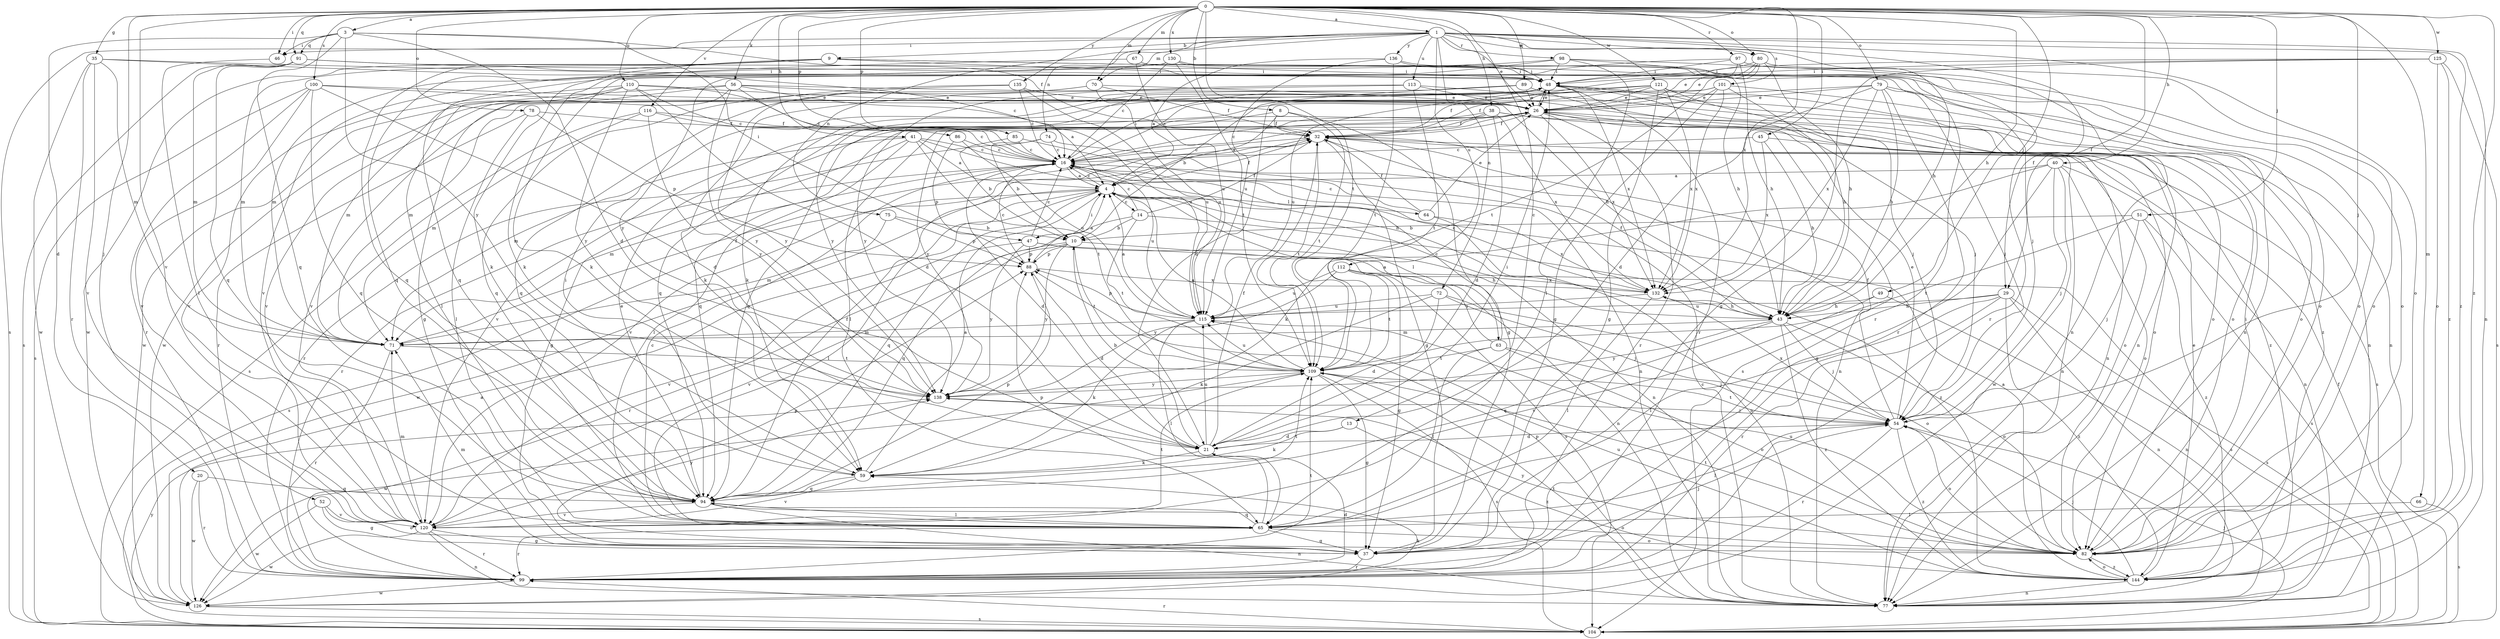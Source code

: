 strict digraph  {
0;
1;
3;
4;
8;
9;
10;
13;
14;
16;
20;
21;
26;
29;
32;
35;
37;
38;
40;
41;
43;
45;
46;
47;
48;
49;
51;
52;
54;
56;
59;
63;
64;
65;
66;
67;
70;
71;
72;
74;
75;
77;
78;
79;
80;
82;
85;
86;
88;
89;
91;
94;
97;
98;
99;
100;
101;
104;
109;
110;
112;
113;
115;
116;
120;
121;
125;
126;
130;
132;
135;
136;
138;
144;
0 -> 1  [label=a];
0 -> 3  [label=a];
0 -> 8  [label=b];
0 -> 13  [label=c];
0 -> 29  [label=f];
0 -> 35  [label=g];
0 -> 38  [label=h];
0 -> 40  [label=h];
0 -> 41  [label=h];
0 -> 43  [label=h];
0 -> 45  [label=i];
0 -> 46  [label=i];
0 -> 49  [label=j];
0 -> 51  [label=j];
0 -> 52  [label=j];
0 -> 54  [label=j];
0 -> 56  [label=k];
0 -> 66  [label=m];
0 -> 67  [label=m];
0 -> 70  [label=m];
0 -> 78  [label=o];
0 -> 79  [label=o];
0 -> 80  [label=o];
0 -> 85  [label=p];
0 -> 86  [label=p];
0 -> 89  [label=q];
0 -> 91  [label=q];
0 -> 97  [label=r];
0 -> 100  [label=s];
0 -> 109  [label=t];
0 -> 110  [label=u];
0 -> 116  [label=v];
0 -> 120  [label=v];
0 -> 121  [label=w];
0 -> 125  [label=w];
0 -> 130  [label=x];
0 -> 132  [label=x];
0 -> 135  [label=y];
0 -> 144  [label=z];
1 -> 9  [label=b];
1 -> 26  [label=e];
1 -> 29  [label=f];
1 -> 43  [label=h];
1 -> 46  [label=i];
1 -> 70  [label=m];
1 -> 72  [label=n];
1 -> 74  [label=n];
1 -> 75  [label=n];
1 -> 77  [label=n];
1 -> 80  [label=o];
1 -> 82  [label=o];
1 -> 98  [label=r];
1 -> 101  [label=s];
1 -> 104  [label=s];
1 -> 112  [label=u];
1 -> 113  [label=u];
1 -> 136  [label=y];
1 -> 144  [label=z];
3 -> 20  [label=d];
3 -> 21  [label=d];
3 -> 32  [label=f];
3 -> 46  [label=i];
3 -> 47  [label=i];
3 -> 91  [label=q];
3 -> 94  [label=q];
3 -> 138  [label=y];
4 -> 14  [label=c];
4 -> 16  [label=c];
4 -> 32  [label=f];
4 -> 47  [label=i];
4 -> 63  [label=l];
4 -> 64  [label=l];
4 -> 65  [label=l];
4 -> 77  [label=n];
4 -> 94  [label=q];
4 -> 104  [label=s];
4 -> 126  [label=w];
8 -> 4  [label=a];
8 -> 32  [label=f];
8 -> 37  [label=g];
8 -> 94  [label=q];
8 -> 109  [label=t];
9 -> 48  [label=i];
9 -> 59  [label=k];
9 -> 71  [label=m];
9 -> 77  [label=n];
9 -> 94  [label=q];
9 -> 99  [label=r];
9 -> 126  [label=w];
10 -> 88  [label=p];
10 -> 99  [label=r];
10 -> 104  [label=s];
10 -> 109  [label=t];
10 -> 120  [label=v];
10 -> 138  [label=y];
13 -> 21  [label=d];
13 -> 59  [label=k];
13 -> 144  [label=z];
14 -> 10  [label=b];
14 -> 16  [label=c];
14 -> 32  [label=f];
14 -> 94  [label=q];
14 -> 109  [label=t];
14 -> 144  [label=z];
16 -> 4  [label=a];
16 -> 21  [label=d];
16 -> 26  [label=e];
16 -> 48  [label=i];
16 -> 71  [label=m];
16 -> 99  [label=r];
16 -> 115  [label=u];
20 -> 94  [label=q];
20 -> 99  [label=r];
20 -> 126  [label=w];
21 -> 10  [label=b];
21 -> 32  [label=f];
21 -> 48  [label=i];
21 -> 59  [label=k];
21 -> 115  [label=u];
26 -> 32  [label=f];
26 -> 48  [label=i];
26 -> 65  [label=l];
26 -> 77  [label=n];
26 -> 94  [label=q];
26 -> 99  [label=r];
26 -> 104  [label=s];
26 -> 132  [label=x];
26 -> 138  [label=y];
29 -> 43  [label=h];
29 -> 65  [label=l];
29 -> 77  [label=n];
29 -> 99  [label=r];
29 -> 104  [label=s];
29 -> 115  [label=u];
29 -> 144  [label=z];
32 -> 16  [label=c];
32 -> 37  [label=g];
32 -> 77  [label=n];
32 -> 82  [label=o];
32 -> 109  [label=t];
32 -> 120  [label=v];
35 -> 16  [label=c];
35 -> 48  [label=i];
35 -> 71  [label=m];
35 -> 99  [label=r];
35 -> 120  [label=v];
35 -> 126  [label=w];
37 -> 54  [label=j];
37 -> 71  [label=m];
37 -> 88  [label=p];
37 -> 99  [label=r];
38 -> 16  [label=c];
38 -> 21  [label=d];
38 -> 32  [label=f];
38 -> 82  [label=o];
38 -> 120  [label=v];
38 -> 132  [label=x];
38 -> 144  [label=z];
40 -> 4  [label=a];
40 -> 37  [label=g];
40 -> 54  [label=j];
40 -> 59  [label=k];
40 -> 77  [label=n];
40 -> 82  [label=o];
40 -> 126  [label=w];
41 -> 4  [label=a];
41 -> 16  [label=c];
41 -> 37  [label=g];
41 -> 43  [label=h];
41 -> 65  [label=l];
41 -> 71  [label=m];
41 -> 109  [label=t];
43 -> 32  [label=f];
43 -> 54  [label=j];
43 -> 71  [label=m];
43 -> 82  [label=o];
43 -> 94  [label=q];
43 -> 138  [label=y];
43 -> 144  [label=z];
45 -> 16  [label=c];
45 -> 43  [label=h];
45 -> 104  [label=s];
45 -> 132  [label=x];
46 -> 65  [label=l];
47 -> 16  [label=c];
47 -> 43  [label=h];
47 -> 77  [label=n];
47 -> 88  [label=p];
47 -> 120  [label=v];
47 -> 138  [label=y];
48 -> 26  [label=e];
48 -> 77  [label=n];
48 -> 82  [label=o];
48 -> 99  [label=r];
48 -> 115  [label=u];
48 -> 132  [label=x];
48 -> 138  [label=y];
49 -> 43  [label=h];
49 -> 77  [label=n];
49 -> 120  [label=v];
51 -> 10  [label=b];
51 -> 54  [label=j];
51 -> 104  [label=s];
51 -> 109  [label=t];
51 -> 144  [label=z];
52 -> 37  [label=g];
52 -> 82  [label=o];
52 -> 120  [label=v];
52 -> 126  [label=w];
54 -> 21  [label=d];
54 -> 26  [label=e];
54 -> 32  [label=f];
54 -> 65  [label=l];
54 -> 82  [label=o];
54 -> 99  [label=r];
54 -> 109  [label=t];
54 -> 132  [label=x];
54 -> 144  [label=z];
56 -> 4  [label=a];
56 -> 16  [label=c];
56 -> 26  [label=e];
56 -> 37  [label=g];
56 -> 82  [label=o];
56 -> 120  [label=v];
56 -> 126  [label=w];
56 -> 138  [label=y];
59 -> 4  [label=a];
59 -> 48  [label=i];
59 -> 94  [label=q];
59 -> 120  [label=v];
63 -> 4  [label=a];
63 -> 16  [label=c];
63 -> 54  [label=j];
63 -> 65  [label=l];
63 -> 82  [label=o];
63 -> 109  [label=t];
64 -> 16  [label=c];
64 -> 26  [label=e];
64 -> 32  [label=f];
64 -> 77  [label=n];
64 -> 132  [label=x];
65 -> 16  [label=c];
65 -> 37  [label=g];
65 -> 82  [label=o];
65 -> 88  [label=p];
65 -> 94  [label=q];
65 -> 99  [label=r];
66 -> 65  [label=l];
66 -> 104  [label=s];
67 -> 48  [label=i];
67 -> 59  [label=k];
67 -> 115  [label=u];
70 -> 26  [label=e];
70 -> 32  [label=f];
70 -> 94  [label=q];
70 -> 115  [label=u];
70 -> 126  [label=w];
71 -> 32  [label=f];
71 -> 99  [label=r];
71 -> 109  [label=t];
72 -> 21  [label=d];
72 -> 54  [label=j];
72 -> 59  [label=k];
72 -> 82  [label=o];
72 -> 115  [label=u];
74 -> 10  [label=b];
74 -> 16  [label=c];
74 -> 77  [label=n];
74 -> 99  [label=r];
75 -> 10  [label=b];
75 -> 71  [label=m];
75 -> 88  [label=p];
77 -> 16  [label=c];
77 -> 88  [label=p];
77 -> 109  [label=t];
78 -> 32  [label=f];
78 -> 65  [label=l];
78 -> 88  [label=p];
78 -> 99  [label=r];
79 -> 21  [label=d];
79 -> 26  [label=e];
79 -> 32  [label=f];
79 -> 43  [label=h];
79 -> 54  [label=j];
79 -> 77  [label=n];
79 -> 99  [label=r];
79 -> 132  [label=x];
80 -> 21  [label=d];
80 -> 26  [label=e];
80 -> 43  [label=h];
80 -> 48  [label=i];
80 -> 82  [label=o];
80 -> 109  [label=t];
82 -> 48  [label=i];
82 -> 109  [label=t];
82 -> 115  [label=u];
82 -> 138  [label=y];
82 -> 144  [label=z];
85 -> 10  [label=b];
85 -> 16  [label=c];
85 -> 77  [label=n];
86 -> 16  [label=c];
86 -> 88  [label=p];
86 -> 115  [label=u];
88 -> 4  [label=a];
88 -> 16  [label=c];
88 -> 21  [label=d];
88 -> 132  [label=x];
89 -> 10  [label=b];
89 -> 26  [label=e];
89 -> 54  [label=j];
89 -> 120  [label=v];
91 -> 48  [label=i];
91 -> 54  [label=j];
91 -> 71  [label=m];
91 -> 94  [label=q];
91 -> 104  [label=s];
94 -> 26  [label=e];
94 -> 32  [label=f];
94 -> 65  [label=l];
94 -> 77  [label=n];
94 -> 82  [label=o];
94 -> 88  [label=p];
94 -> 109  [label=t];
94 -> 120  [label=v];
97 -> 26  [label=e];
97 -> 43  [label=h];
97 -> 48  [label=i];
97 -> 77  [label=n];
97 -> 138  [label=y];
98 -> 48  [label=i];
98 -> 65  [label=l];
98 -> 82  [label=o];
98 -> 94  [label=q];
98 -> 99  [label=r];
98 -> 120  [label=v];
99 -> 21  [label=d];
99 -> 109  [label=t];
99 -> 126  [label=w];
100 -> 21  [label=d];
100 -> 26  [label=e];
100 -> 43  [label=h];
100 -> 94  [label=q];
100 -> 99  [label=r];
100 -> 104  [label=s];
100 -> 120  [label=v];
101 -> 26  [label=e];
101 -> 37  [label=g];
101 -> 43  [label=h];
101 -> 71  [label=m];
101 -> 82  [label=o];
101 -> 94  [label=q];
101 -> 132  [label=x];
104 -> 32  [label=f];
104 -> 54  [label=j];
104 -> 99  [label=r];
104 -> 138  [label=y];
109 -> 4  [label=a];
109 -> 37  [label=g];
109 -> 104  [label=s];
109 -> 115  [label=u];
109 -> 126  [label=w];
109 -> 138  [label=y];
110 -> 16  [label=c];
110 -> 21  [label=d];
110 -> 26  [label=e];
110 -> 65  [label=l];
110 -> 71  [label=m];
110 -> 115  [label=u];
110 -> 120  [label=v];
110 -> 138  [label=y];
112 -> 37  [label=g];
112 -> 104  [label=s];
112 -> 109  [label=t];
112 -> 115  [label=u];
112 -> 132  [label=x];
112 -> 138  [label=y];
113 -> 26  [label=e];
113 -> 59  [label=k];
113 -> 77  [label=n];
113 -> 109  [label=t];
113 -> 138  [label=y];
115 -> 4  [label=a];
115 -> 59  [label=k];
115 -> 65  [label=l];
115 -> 71  [label=m];
115 -> 88  [label=p];
116 -> 16  [label=c];
116 -> 32  [label=f];
116 -> 71  [label=m];
116 -> 104  [label=s];
116 -> 138  [label=y];
120 -> 37  [label=g];
120 -> 71  [label=m];
120 -> 77  [label=n];
120 -> 99  [label=r];
120 -> 109  [label=t];
120 -> 126  [label=w];
120 -> 138  [label=y];
121 -> 16  [label=c];
121 -> 26  [label=e];
121 -> 32  [label=f];
121 -> 37  [label=g];
121 -> 54  [label=j];
121 -> 59  [label=k];
121 -> 132  [label=x];
121 -> 144  [label=z];
125 -> 37  [label=g];
125 -> 48  [label=i];
125 -> 59  [label=k];
125 -> 82  [label=o];
125 -> 104  [label=s];
125 -> 144  [label=z];
126 -> 4  [label=a];
126 -> 59  [label=k];
126 -> 104  [label=s];
130 -> 16  [label=c];
130 -> 43  [label=h];
130 -> 48  [label=i];
130 -> 71  [label=m];
130 -> 82  [label=o];
130 -> 94  [label=q];
130 -> 109  [label=t];
132 -> 16  [label=c];
132 -> 43  [label=h];
132 -> 65  [label=l];
132 -> 115  [label=u];
135 -> 16  [label=c];
135 -> 26  [label=e];
135 -> 94  [label=q];
135 -> 115  [label=u];
135 -> 138  [label=y];
136 -> 4  [label=a];
136 -> 48  [label=i];
136 -> 82  [label=o];
136 -> 109  [label=t];
136 -> 115  [label=u];
138 -> 54  [label=j];
144 -> 4  [label=a];
144 -> 26  [label=e];
144 -> 54  [label=j];
144 -> 77  [label=n];
144 -> 82  [label=o];
144 -> 115  [label=u];
}
